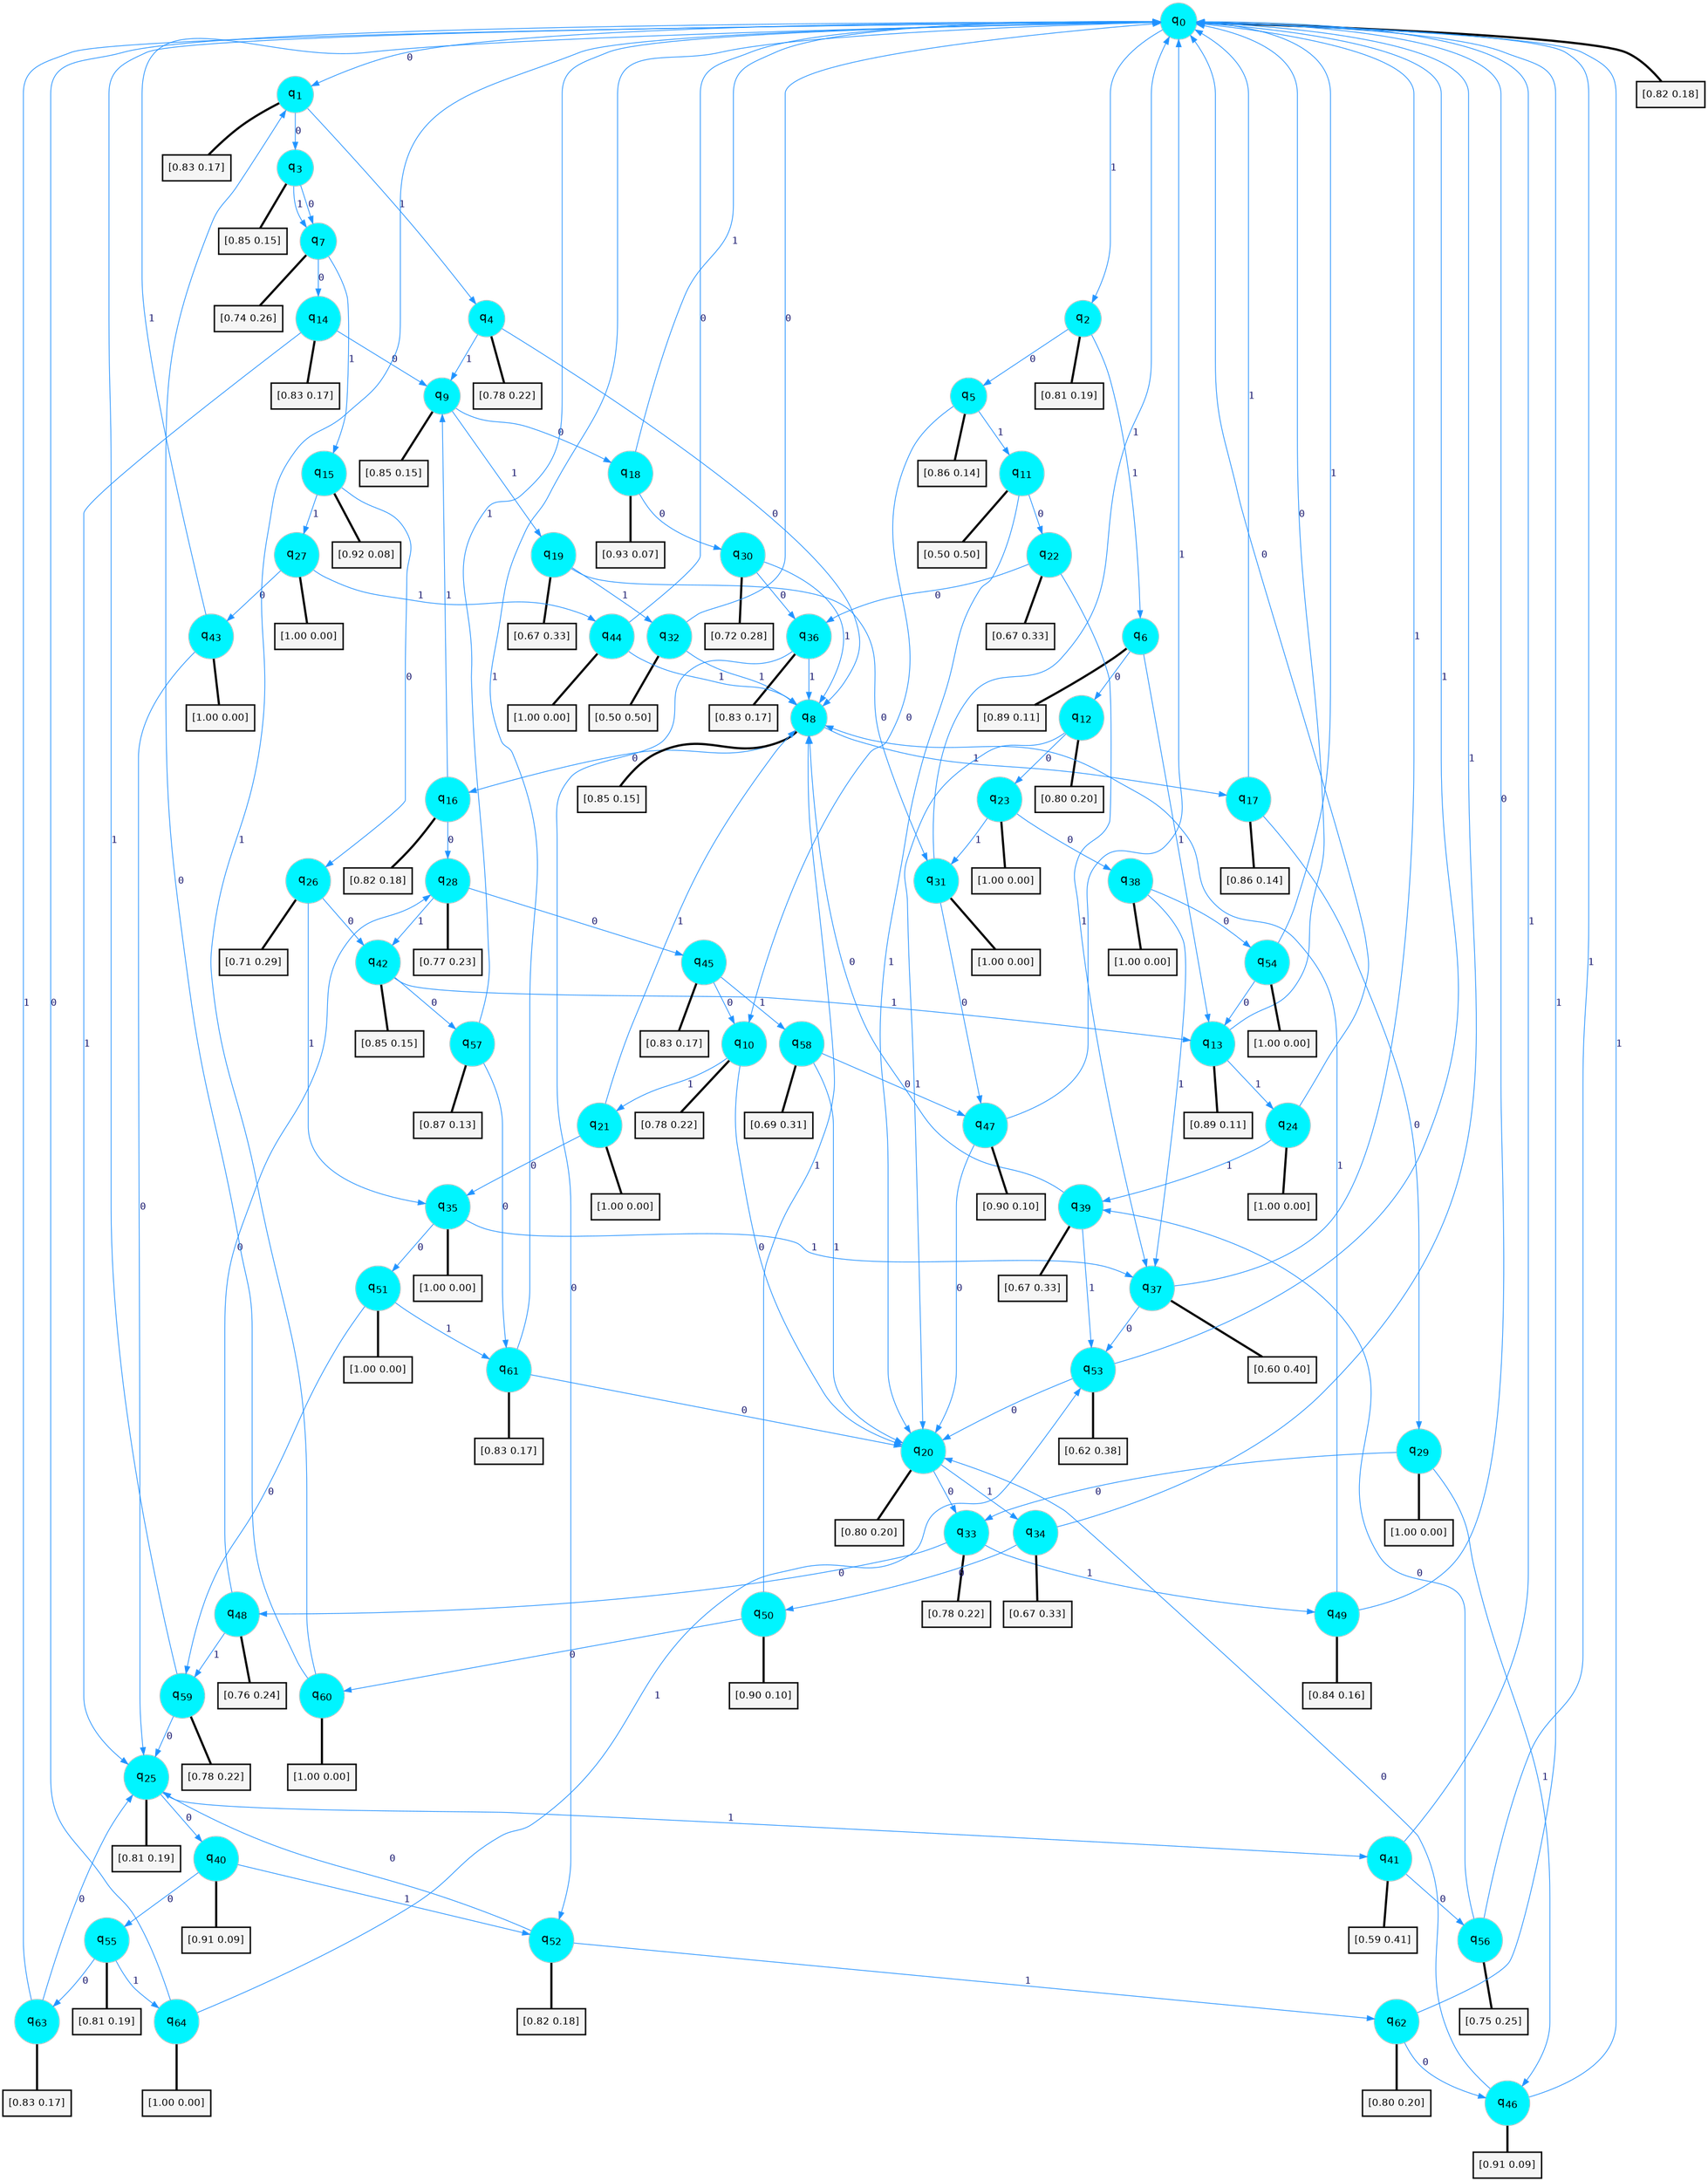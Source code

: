 digraph G {
graph [
bgcolor=transparent, dpi=300, rankdir=TD, size="40,25"];
node [
color=gray, fillcolor=turquoise1, fontcolor=black, fontname=Helvetica, fontsize=16, fontweight=bold, shape=circle, style=filled];
edge [
arrowsize=1, color=dodgerblue1, fontcolor=midnightblue, fontname=courier, fontweight=bold, penwidth=1, style=solid, weight=20];
0[label=<q<SUB>0</SUB>>];
1[label=<q<SUB>1</SUB>>];
2[label=<q<SUB>2</SUB>>];
3[label=<q<SUB>3</SUB>>];
4[label=<q<SUB>4</SUB>>];
5[label=<q<SUB>5</SUB>>];
6[label=<q<SUB>6</SUB>>];
7[label=<q<SUB>7</SUB>>];
8[label=<q<SUB>8</SUB>>];
9[label=<q<SUB>9</SUB>>];
10[label=<q<SUB>10</SUB>>];
11[label=<q<SUB>11</SUB>>];
12[label=<q<SUB>12</SUB>>];
13[label=<q<SUB>13</SUB>>];
14[label=<q<SUB>14</SUB>>];
15[label=<q<SUB>15</SUB>>];
16[label=<q<SUB>16</SUB>>];
17[label=<q<SUB>17</SUB>>];
18[label=<q<SUB>18</SUB>>];
19[label=<q<SUB>19</SUB>>];
20[label=<q<SUB>20</SUB>>];
21[label=<q<SUB>21</SUB>>];
22[label=<q<SUB>22</SUB>>];
23[label=<q<SUB>23</SUB>>];
24[label=<q<SUB>24</SUB>>];
25[label=<q<SUB>25</SUB>>];
26[label=<q<SUB>26</SUB>>];
27[label=<q<SUB>27</SUB>>];
28[label=<q<SUB>28</SUB>>];
29[label=<q<SUB>29</SUB>>];
30[label=<q<SUB>30</SUB>>];
31[label=<q<SUB>31</SUB>>];
32[label=<q<SUB>32</SUB>>];
33[label=<q<SUB>33</SUB>>];
34[label=<q<SUB>34</SUB>>];
35[label=<q<SUB>35</SUB>>];
36[label=<q<SUB>36</SUB>>];
37[label=<q<SUB>37</SUB>>];
38[label=<q<SUB>38</SUB>>];
39[label=<q<SUB>39</SUB>>];
40[label=<q<SUB>40</SUB>>];
41[label=<q<SUB>41</SUB>>];
42[label=<q<SUB>42</SUB>>];
43[label=<q<SUB>43</SUB>>];
44[label=<q<SUB>44</SUB>>];
45[label=<q<SUB>45</SUB>>];
46[label=<q<SUB>46</SUB>>];
47[label=<q<SUB>47</SUB>>];
48[label=<q<SUB>48</SUB>>];
49[label=<q<SUB>49</SUB>>];
50[label=<q<SUB>50</SUB>>];
51[label=<q<SUB>51</SUB>>];
52[label=<q<SUB>52</SUB>>];
53[label=<q<SUB>53</SUB>>];
54[label=<q<SUB>54</SUB>>];
55[label=<q<SUB>55</SUB>>];
56[label=<q<SUB>56</SUB>>];
57[label=<q<SUB>57</SUB>>];
58[label=<q<SUB>58</SUB>>];
59[label=<q<SUB>59</SUB>>];
60[label=<q<SUB>60</SUB>>];
61[label=<q<SUB>61</SUB>>];
62[label=<q<SUB>62</SUB>>];
63[label=<q<SUB>63</SUB>>];
64[label=<q<SUB>64</SUB>>];
65[label="[0.82 0.18]", shape=box,fontcolor=black, fontname=Helvetica, fontsize=14, penwidth=2, fillcolor=whitesmoke,color=black];
66[label="[0.83 0.17]", shape=box,fontcolor=black, fontname=Helvetica, fontsize=14, penwidth=2, fillcolor=whitesmoke,color=black];
67[label="[0.81 0.19]", shape=box,fontcolor=black, fontname=Helvetica, fontsize=14, penwidth=2, fillcolor=whitesmoke,color=black];
68[label="[0.85 0.15]", shape=box,fontcolor=black, fontname=Helvetica, fontsize=14, penwidth=2, fillcolor=whitesmoke,color=black];
69[label="[0.78 0.22]", shape=box,fontcolor=black, fontname=Helvetica, fontsize=14, penwidth=2, fillcolor=whitesmoke,color=black];
70[label="[0.86 0.14]", shape=box,fontcolor=black, fontname=Helvetica, fontsize=14, penwidth=2, fillcolor=whitesmoke,color=black];
71[label="[0.89 0.11]", shape=box,fontcolor=black, fontname=Helvetica, fontsize=14, penwidth=2, fillcolor=whitesmoke,color=black];
72[label="[0.74 0.26]", shape=box,fontcolor=black, fontname=Helvetica, fontsize=14, penwidth=2, fillcolor=whitesmoke,color=black];
73[label="[0.85 0.15]", shape=box,fontcolor=black, fontname=Helvetica, fontsize=14, penwidth=2, fillcolor=whitesmoke,color=black];
74[label="[0.85 0.15]", shape=box,fontcolor=black, fontname=Helvetica, fontsize=14, penwidth=2, fillcolor=whitesmoke,color=black];
75[label="[0.78 0.22]", shape=box,fontcolor=black, fontname=Helvetica, fontsize=14, penwidth=2, fillcolor=whitesmoke,color=black];
76[label="[0.50 0.50]", shape=box,fontcolor=black, fontname=Helvetica, fontsize=14, penwidth=2, fillcolor=whitesmoke,color=black];
77[label="[0.80 0.20]", shape=box,fontcolor=black, fontname=Helvetica, fontsize=14, penwidth=2, fillcolor=whitesmoke,color=black];
78[label="[0.89 0.11]", shape=box,fontcolor=black, fontname=Helvetica, fontsize=14, penwidth=2, fillcolor=whitesmoke,color=black];
79[label="[0.83 0.17]", shape=box,fontcolor=black, fontname=Helvetica, fontsize=14, penwidth=2, fillcolor=whitesmoke,color=black];
80[label="[0.92 0.08]", shape=box,fontcolor=black, fontname=Helvetica, fontsize=14, penwidth=2, fillcolor=whitesmoke,color=black];
81[label="[0.82 0.18]", shape=box,fontcolor=black, fontname=Helvetica, fontsize=14, penwidth=2, fillcolor=whitesmoke,color=black];
82[label="[0.86 0.14]", shape=box,fontcolor=black, fontname=Helvetica, fontsize=14, penwidth=2, fillcolor=whitesmoke,color=black];
83[label="[0.93 0.07]", shape=box,fontcolor=black, fontname=Helvetica, fontsize=14, penwidth=2, fillcolor=whitesmoke,color=black];
84[label="[0.67 0.33]", shape=box,fontcolor=black, fontname=Helvetica, fontsize=14, penwidth=2, fillcolor=whitesmoke,color=black];
85[label="[0.80 0.20]", shape=box,fontcolor=black, fontname=Helvetica, fontsize=14, penwidth=2, fillcolor=whitesmoke,color=black];
86[label="[1.00 0.00]", shape=box,fontcolor=black, fontname=Helvetica, fontsize=14, penwidth=2, fillcolor=whitesmoke,color=black];
87[label="[0.67 0.33]", shape=box,fontcolor=black, fontname=Helvetica, fontsize=14, penwidth=2, fillcolor=whitesmoke,color=black];
88[label="[1.00 0.00]", shape=box,fontcolor=black, fontname=Helvetica, fontsize=14, penwidth=2, fillcolor=whitesmoke,color=black];
89[label="[1.00 0.00]", shape=box,fontcolor=black, fontname=Helvetica, fontsize=14, penwidth=2, fillcolor=whitesmoke,color=black];
90[label="[0.81 0.19]", shape=box,fontcolor=black, fontname=Helvetica, fontsize=14, penwidth=2, fillcolor=whitesmoke,color=black];
91[label="[0.71 0.29]", shape=box,fontcolor=black, fontname=Helvetica, fontsize=14, penwidth=2, fillcolor=whitesmoke,color=black];
92[label="[1.00 0.00]", shape=box,fontcolor=black, fontname=Helvetica, fontsize=14, penwidth=2, fillcolor=whitesmoke,color=black];
93[label="[0.77 0.23]", shape=box,fontcolor=black, fontname=Helvetica, fontsize=14, penwidth=2, fillcolor=whitesmoke,color=black];
94[label="[1.00 0.00]", shape=box,fontcolor=black, fontname=Helvetica, fontsize=14, penwidth=2, fillcolor=whitesmoke,color=black];
95[label="[0.72 0.28]", shape=box,fontcolor=black, fontname=Helvetica, fontsize=14, penwidth=2, fillcolor=whitesmoke,color=black];
96[label="[1.00 0.00]", shape=box,fontcolor=black, fontname=Helvetica, fontsize=14, penwidth=2, fillcolor=whitesmoke,color=black];
97[label="[0.50 0.50]", shape=box,fontcolor=black, fontname=Helvetica, fontsize=14, penwidth=2, fillcolor=whitesmoke,color=black];
98[label="[0.78 0.22]", shape=box,fontcolor=black, fontname=Helvetica, fontsize=14, penwidth=2, fillcolor=whitesmoke,color=black];
99[label="[0.67 0.33]", shape=box,fontcolor=black, fontname=Helvetica, fontsize=14, penwidth=2, fillcolor=whitesmoke,color=black];
100[label="[1.00 0.00]", shape=box,fontcolor=black, fontname=Helvetica, fontsize=14, penwidth=2, fillcolor=whitesmoke,color=black];
101[label="[0.83 0.17]", shape=box,fontcolor=black, fontname=Helvetica, fontsize=14, penwidth=2, fillcolor=whitesmoke,color=black];
102[label="[0.60 0.40]", shape=box,fontcolor=black, fontname=Helvetica, fontsize=14, penwidth=2, fillcolor=whitesmoke,color=black];
103[label="[1.00 0.00]", shape=box,fontcolor=black, fontname=Helvetica, fontsize=14, penwidth=2, fillcolor=whitesmoke,color=black];
104[label="[0.67 0.33]", shape=box,fontcolor=black, fontname=Helvetica, fontsize=14, penwidth=2, fillcolor=whitesmoke,color=black];
105[label="[0.91 0.09]", shape=box,fontcolor=black, fontname=Helvetica, fontsize=14, penwidth=2, fillcolor=whitesmoke,color=black];
106[label="[0.59 0.41]", shape=box,fontcolor=black, fontname=Helvetica, fontsize=14, penwidth=2, fillcolor=whitesmoke,color=black];
107[label="[0.85 0.15]", shape=box,fontcolor=black, fontname=Helvetica, fontsize=14, penwidth=2, fillcolor=whitesmoke,color=black];
108[label="[1.00 0.00]", shape=box,fontcolor=black, fontname=Helvetica, fontsize=14, penwidth=2, fillcolor=whitesmoke,color=black];
109[label="[1.00 0.00]", shape=box,fontcolor=black, fontname=Helvetica, fontsize=14, penwidth=2, fillcolor=whitesmoke,color=black];
110[label="[0.83 0.17]", shape=box,fontcolor=black, fontname=Helvetica, fontsize=14, penwidth=2, fillcolor=whitesmoke,color=black];
111[label="[0.91 0.09]", shape=box,fontcolor=black, fontname=Helvetica, fontsize=14, penwidth=2, fillcolor=whitesmoke,color=black];
112[label="[0.90 0.10]", shape=box,fontcolor=black, fontname=Helvetica, fontsize=14, penwidth=2, fillcolor=whitesmoke,color=black];
113[label="[0.76 0.24]", shape=box,fontcolor=black, fontname=Helvetica, fontsize=14, penwidth=2, fillcolor=whitesmoke,color=black];
114[label="[0.84 0.16]", shape=box,fontcolor=black, fontname=Helvetica, fontsize=14, penwidth=2, fillcolor=whitesmoke,color=black];
115[label="[0.90 0.10]", shape=box,fontcolor=black, fontname=Helvetica, fontsize=14, penwidth=2, fillcolor=whitesmoke,color=black];
116[label="[1.00 0.00]", shape=box,fontcolor=black, fontname=Helvetica, fontsize=14, penwidth=2, fillcolor=whitesmoke,color=black];
117[label="[0.82 0.18]", shape=box,fontcolor=black, fontname=Helvetica, fontsize=14, penwidth=2, fillcolor=whitesmoke,color=black];
118[label="[0.62 0.38]", shape=box,fontcolor=black, fontname=Helvetica, fontsize=14, penwidth=2, fillcolor=whitesmoke,color=black];
119[label="[1.00 0.00]", shape=box,fontcolor=black, fontname=Helvetica, fontsize=14, penwidth=2, fillcolor=whitesmoke,color=black];
120[label="[0.81 0.19]", shape=box,fontcolor=black, fontname=Helvetica, fontsize=14, penwidth=2, fillcolor=whitesmoke,color=black];
121[label="[0.75 0.25]", shape=box,fontcolor=black, fontname=Helvetica, fontsize=14, penwidth=2, fillcolor=whitesmoke,color=black];
122[label="[0.87 0.13]", shape=box,fontcolor=black, fontname=Helvetica, fontsize=14, penwidth=2, fillcolor=whitesmoke,color=black];
123[label="[0.69 0.31]", shape=box,fontcolor=black, fontname=Helvetica, fontsize=14, penwidth=2, fillcolor=whitesmoke,color=black];
124[label="[0.78 0.22]", shape=box,fontcolor=black, fontname=Helvetica, fontsize=14, penwidth=2, fillcolor=whitesmoke,color=black];
125[label="[1.00 0.00]", shape=box,fontcolor=black, fontname=Helvetica, fontsize=14, penwidth=2, fillcolor=whitesmoke,color=black];
126[label="[0.83 0.17]", shape=box,fontcolor=black, fontname=Helvetica, fontsize=14, penwidth=2, fillcolor=whitesmoke,color=black];
127[label="[0.80 0.20]", shape=box,fontcolor=black, fontname=Helvetica, fontsize=14, penwidth=2, fillcolor=whitesmoke,color=black];
128[label="[0.83 0.17]", shape=box,fontcolor=black, fontname=Helvetica, fontsize=14, penwidth=2, fillcolor=whitesmoke,color=black];
129[label="[1.00 0.00]", shape=box,fontcolor=black, fontname=Helvetica, fontsize=14, penwidth=2, fillcolor=whitesmoke,color=black];
0->1 [label=0];
0->2 [label=1];
0->65 [arrowhead=none, penwidth=3,color=black];
1->3 [label=0];
1->4 [label=1];
1->66 [arrowhead=none, penwidth=3,color=black];
2->5 [label=0];
2->6 [label=1];
2->67 [arrowhead=none, penwidth=3,color=black];
3->7 [label=0];
3->7 [label=1];
3->68 [arrowhead=none, penwidth=3,color=black];
4->8 [label=0];
4->9 [label=1];
4->69 [arrowhead=none, penwidth=3,color=black];
5->10 [label=0];
5->11 [label=1];
5->70 [arrowhead=none, penwidth=3,color=black];
6->12 [label=0];
6->13 [label=1];
6->71 [arrowhead=none, penwidth=3,color=black];
7->14 [label=0];
7->15 [label=1];
7->72 [arrowhead=none, penwidth=3,color=black];
8->16 [label=0];
8->17 [label=1];
8->73 [arrowhead=none, penwidth=3,color=black];
9->18 [label=0];
9->19 [label=1];
9->74 [arrowhead=none, penwidth=3,color=black];
10->20 [label=0];
10->21 [label=1];
10->75 [arrowhead=none, penwidth=3,color=black];
11->22 [label=0];
11->20 [label=1];
11->76 [arrowhead=none, penwidth=3,color=black];
12->23 [label=0];
12->20 [label=1];
12->77 [arrowhead=none, penwidth=3,color=black];
13->0 [label=0];
13->24 [label=1];
13->78 [arrowhead=none, penwidth=3,color=black];
14->9 [label=0];
14->25 [label=1];
14->79 [arrowhead=none, penwidth=3,color=black];
15->26 [label=0];
15->27 [label=1];
15->80 [arrowhead=none, penwidth=3,color=black];
16->28 [label=0];
16->9 [label=1];
16->81 [arrowhead=none, penwidth=3,color=black];
17->29 [label=0];
17->0 [label=1];
17->82 [arrowhead=none, penwidth=3,color=black];
18->30 [label=0];
18->0 [label=1];
18->83 [arrowhead=none, penwidth=3,color=black];
19->31 [label=0];
19->32 [label=1];
19->84 [arrowhead=none, penwidth=3,color=black];
20->33 [label=0];
20->34 [label=1];
20->85 [arrowhead=none, penwidth=3,color=black];
21->35 [label=0];
21->8 [label=1];
21->86 [arrowhead=none, penwidth=3,color=black];
22->36 [label=0];
22->37 [label=1];
22->87 [arrowhead=none, penwidth=3,color=black];
23->38 [label=0];
23->31 [label=1];
23->88 [arrowhead=none, penwidth=3,color=black];
24->0 [label=0];
24->39 [label=1];
24->89 [arrowhead=none, penwidth=3,color=black];
25->40 [label=0];
25->41 [label=1];
25->90 [arrowhead=none, penwidth=3,color=black];
26->42 [label=0];
26->35 [label=1];
26->91 [arrowhead=none, penwidth=3,color=black];
27->43 [label=0];
27->44 [label=1];
27->92 [arrowhead=none, penwidth=3,color=black];
28->45 [label=0];
28->42 [label=1];
28->93 [arrowhead=none, penwidth=3,color=black];
29->33 [label=0];
29->46 [label=1];
29->94 [arrowhead=none, penwidth=3,color=black];
30->36 [label=0];
30->8 [label=1];
30->95 [arrowhead=none, penwidth=3,color=black];
31->47 [label=0];
31->0 [label=1];
31->96 [arrowhead=none, penwidth=3,color=black];
32->0 [label=0];
32->8 [label=1];
32->97 [arrowhead=none, penwidth=3,color=black];
33->48 [label=0];
33->49 [label=1];
33->98 [arrowhead=none, penwidth=3,color=black];
34->50 [label=0];
34->0 [label=1];
34->99 [arrowhead=none, penwidth=3,color=black];
35->51 [label=0];
35->37 [label=1];
35->100 [arrowhead=none, penwidth=3,color=black];
36->52 [label=0];
36->8 [label=1];
36->101 [arrowhead=none, penwidth=3,color=black];
37->53 [label=0];
37->0 [label=1];
37->102 [arrowhead=none, penwidth=3,color=black];
38->54 [label=0];
38->37 [label=1];
38->103 [arrowhead=none, penwidth=3,color=black];
39->8 [label=0];
39->53 [label=1];
39->104 [arrowhead=none, penwidth=3,color=black];
40->55 [label=0];
40->52 [label=1];
40->105 [arrowhead=none, penwidth=3,color=black];
41->56 [label=0];
41->0 [label=1];
41->106 [arrowhead=none, penwidth=3,color=black];
42->57 [label=0];
42->13 [label=1];
42->107 [arrowhead=none, penwidth=3,color=black];
43->25 [label=0];
43->0 [label=1];
43->108 [arrowhead=none, penwidth=3,color=black];
44->0 [label=0];
44->8 [label=1];
44->109 [arrowhead=none, penwidth=3,color=black];
45->10 [label=0];
45->58 [label=1];
45->110 [arrowhead=none, penwidth=3,color=black];
46->20 [label=0];
46->0 [label=1];
46->111 [arrowhead=none, penwidth=3,color=black];
47->20 [label=0];
47->0 [label=1];
47->112 [arrowhead=none, penwidth=3,color=black];
48->28 [label=0];
48->59 [label=1];
48->113 [arrowhead=none, penwidth=3,color=black];
49->0 [label=0];
49->8 [label=1];
49->114 [arrowhead=none, penwidth=3,color=black];
50->60 [label=0];
50->8 [label=1];
50->115 [arrowhead=none, penwidth=3,color=black];
51->59 [label=0];
51->61 [label=1];
51->116 [arrowhead=none, penwidth=3,color=black];
52->25 [label=0];
52->62 [label=1];
52->117 [arrowhead=none, penwidth=3,color=black];
53->20 [label=0];
53->0 [label=1];
53->118 [arrowhead=none, penwidth=3,color=black];
54->13 [label=0];
54->0 [label=1];
54->119 [arrowhead=none, penwidth=3,color=black];
55->63 [label=0];
55->64 [label=1];
55->120 [arrowhead=none, penwidth=3,color=black];
56->39 [label=0];
56->0 [label=1];
56->121 [arrowhead=none, penwidth=3,color=black];
57->61 [label=0];
57->0 [label=1];
57->122 [arrowhead=none, penwidth=3,color=black];
58->47 [label=0];
58->20 [label=1];
58->123 [arrowhead=none, penwidth=3,color=black];
59->25 [label=0];
59->0 [label=1];
59->124 [arrowhead=none, penwidth=3,color=black];
60->1 [label=0];
60->0 [label=1];
60->125 [arrowhead=none, penwidth=3,color=black];
61->20 [label=0];
61->0 [label=1];
61->126 [arrowhead=none, penwidth=3,color=black];
62->46 [label=0];
62->0 [label=1];
62->127 [arrowhead=none, penwidth=3,color=black];
63->25 [label=0];
63->0 [label=1];
63->128 [arrowhead=none, penwidth=3,color=black];
64->0 [label=0];
64->53 [label=1];
64->129 [arrowhead=none, penwidth=3,color=black];
}
